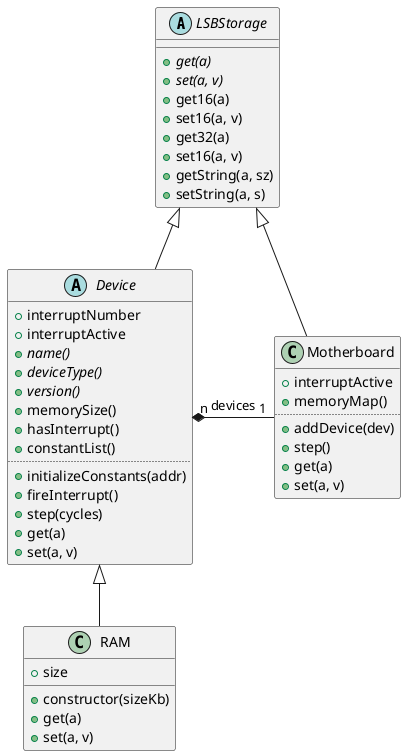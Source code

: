 @startuml

abstract class LSBStorage {
  {abstract} +get(a)
  {abstract} +set(a, v)
  +get16(a)
  +set16(a, v)
  +get32(a)
  +set16(a, v)
  +getString(a, sz)
  +setString(a, s)
}

abstract class Device {
  +interruptNumber
  +interruptActive
  {abstract} +name()
  {abstract} +deviceType()
  {abstract} +version()
  +memorySize()
  +hasInterrupt()
  +constantList()
  ..
  +initializeConstants(addr)
  +fireInterrupt()
  +step(cycles)
  +get(a)
  +set(a, v)
}
LSBStorage <|-- Device

class Motherboard {
  +interruptActive
  +memoryMap()
  ..
  +addDevice(dev)
  +step()
  +get(a)
  +set(a, v)
}
LSBStorage <|-- Motherboard
Motherboard "1" -left-* "n" Device : devices

class RAM {
  +constructor(sizeKb)
  +size
  +get(a)
  +set(a, v)
}
Device <|-- RAM

@enduml
